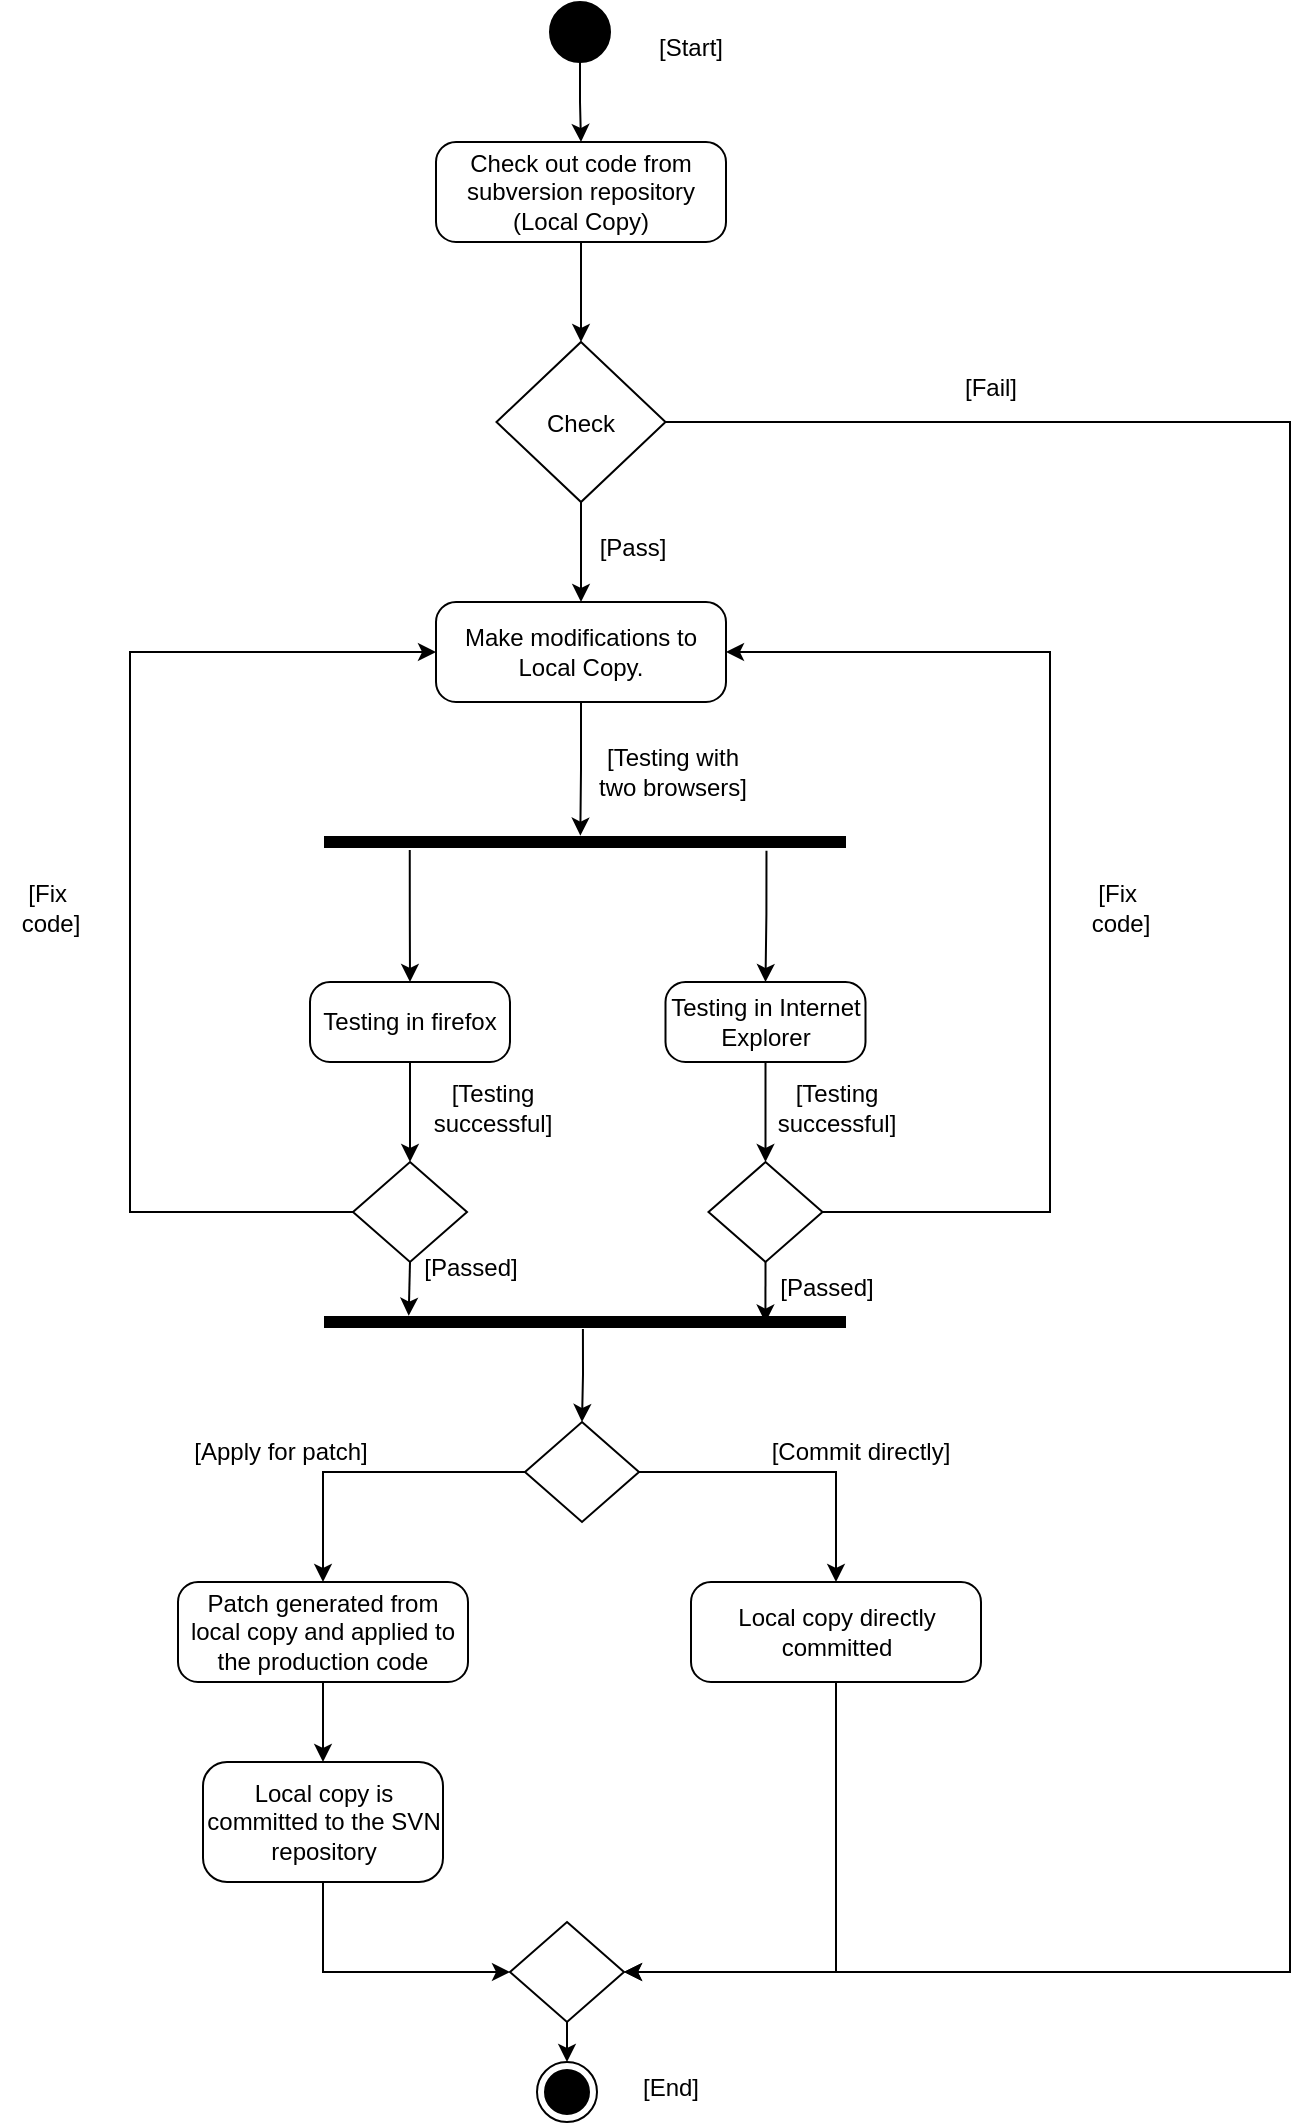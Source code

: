 <mxfile version="21.7.4" type="device">
  <diagram name="Page-1" id="q4-7EdERtzaaBAJr_h7L">
    <mxGraphModel dx="1290" dy="534" grid="1" gridSize="10" guides="1" tooltips="1" connect="1" arrows="1" fold="1" page="1" pageScale="1" pageWidth="850" pageHeight="1100" math="0" shadow="0">
      <root>
        <mxCell id="0" />
        <mxCell id="1" parent="0" />
        <mxCell id="dhGN3CkbmepI_wkKh3qd-14" style="edgeStyle=orthogonalEdgeStyle;rounded=0;orthogonalLoop=1;jettySize=auto;html=1;exitX=0.5;exitY=1;exitDx=0;exitDy=0;entryX=0.5;entryY=0;entryDx=0;entryDy=0;" parent="1" source="dhGN3CkbmepI_wkKh3qd-8" target="dhGN3CkbmepI_wkKh3qd-13" edge="1">
          <mxGeometry relative="1" as="geometry" />
        </mxCell>
        <mxCell id="dhGN3CkbmepI_wkKh3qd-8" value="Check out code from subversion repository (Local Copy)" style="html=1;dashed=0;rounded=1;absoluteArcSize=1;arcSize=20;verticalAlign=middle;align=center;whiteSpace=wrap;" parent="1" vertex="1">
          <mxGeometry x="353" y="90" width="145" height="50" as="geometry" />
        </mxCell>
        <mxCell id="dhGN3CkbmepI_wkKh3qd-12" style="edgeStyle=orthogonalEdgeStyle;rounded=0;orthogonalLoop=1;jettySize=auto;html=1;exitX=0.5;exitY=1;exitDx=0;exitDy=0;entryX=0.5;entryY=0;entryDx=0;entryDy=0;" parent="1" source="dhGN3CkbmepI_wkKh3qd-11" target="dhGN3CkbmepI_wkKh3qd-8" edge="1">
          <mxGeometry relative="1" as="geometry" />
        </mxCell>
        <mxCell id="dhGN3CkbmepI_wkKh3qd-11" value="" style="ellipse;fillColor=strokeColor;html=1;" parent="1" vertex="1">
          <mxGeometry x="410" y="20" width="30" height="30" as="geometry" />
        </mxCell>
        <mxCell id="dhGN3CkbmepI_wkKh3qd-16" style="edgeStyle=orthogonalEdgeStyle;rounded=0;orthogonalLoop=1;jettySize=auto;html=1;exitX=0.5;exitY=1;exitDx=0;exitDy=0;entryX=0.5;entryY=0;entryDx=0;entryDy=0;" parent="1" source="dhGN3CkbmepI_wkKh3qd-13" target="dhGN3CkbmepI_wkKh3qd-15" edge="1">
          <mxGeometry relative="1" as="geometry" />
        </mxCell>
        <mxCell id="dhGN3CkbmepI_wkKh3qd-50" style="edgeStyle=orthogonalEdgeStyle;rounded=0;orthogonalLoop=1;jettySize=auto;html=1;exitX=1;exitY=0.5;exitDx=0;exitDy=0;entryX=1;entryY=0.5;entryDx=0;entryDy=0;" parent="1" source="dhGN3CkbmepI_wkKh3qd-13" target="dhGN3CkbmepI_wkKh3qd-46" edge="1">
          <mxGeometry relative="1" as="geometry">
            <mxPoint x="750.75" y="230.0" as="sourcePoint" />
            <mxPoint x="730" y="1005" as="targetPoint" />
            <Array as="points">
              <mxPoint x="780" y="230" />
              <mxPoint x="780" y="1005" />
            </Array>
          </mxGeometry>
        </mxCell>
        <mxCell id="dhGN3CkbmepI_wkKh3qd-13" value="Check" style="rhombus;" parent="1" vertex="1">
          <mxGeometry x="383.25" y="190" width="84.5" height="80" as="geometry" />
        </mxCell>
        <mxCell id="dhGN3CkbmepI_wkKh3qd-18" style="edgeStyle=orthogonalEdgeStyle;rounded=0;orthogonalLoop=1;jettySize=auto;html=1;exitX=0.5;exitY=1;exitDx=0;exitDy=0;entryX=1.135;entryY=0.491;entryDx=0;entryDy=0;entryPerimeter=0;" parent="1" source="dhGN3CkbmepI_wkKh3qd-15" target="dhGN3CkbmepI_wkKh3qd-17" edge="1">
          <mxGeometry relative="1" as="geometry" />
        </mxCell>
        <mxCell id="dhGN3CkbmepI_wkKh3qd-15" value="Make modifications to Local Copy." style="html=1;dashed=0;rounded=1;absoluteArcSize=1;arcSize=20;verticalAlign=middle;align=center;whiteSpace=wrap;" parent="1" vertex="1">
          <mxGeometry x="353" y="320" width="145" height="50" as="geometry" />
        </mxCell>
        <mxCell id="dhGN3CkbmepI_wkKh3qd-17" value="" style="html=1;points=[];perimeter=orthogonalPerimeter;fillColor=strokeColor;rotation=-90;" parent="1" vertex="1">
          <mxGeometry x="425" y="310" width="5" height="260" as="geometry" />
        </mxCell>
        <mxCell id="dhGN3CkbmepI_wkKh3qd-22" style="edgeStyle=orthogonalEdgeStyle;rounded=0;orthogonalLoop=1;jettySize=auto;html=1;exitX=-0.3;exitY=0.163;exitDx=0;exitDy=0;entryX=0.5;entryY=0;entryDx=0;entryDy=0;exitPerimeter=0;" parent="1" source="dhGN3CkbmepI_wkKh3qd-17" target="dhGN3CkbmepI_wkKh3qd-24" edge="1">
          <mxGeometry relative="1" as="geometry">
            <mxPoint x="340" y="440" as="sourcePoint" />
            <mxPoint x="340" y="507" as="targetPoint" />
          </mxGeometry>
        </mxCell>
        <mxCell id="dhGN3CkbmepI_wkKh3qd-23" style="edgeStyle=orthogonalEdgeStyle;rounded=0;orthogonalLoop=1;jettySize=auto;html=1;exitX=-0.38;exitY=0.849;exitDx=0;exitDy=0;entryX=0.5;entryY=0;entryDx=0;entryDy=0;exitPerimeter=0;" parent="1" source="dhGN3CkbmepI_wkKh3qd-17" target="dhGN3CkbmepI_wkKh3qd-25" edge="1">
          <mxGeometry relative="1" as="geometry">
            <mxPoint x="520" y="440" as="sourcePoint" />
            <mxPoint x="520" y="507" as="targetPoint" />
          </mxGeometry>
        </mxCell>
        <mxCell id="dhGN3CkbmepI_wkKh3qd-28" style="edgeStyle=orthogonalEdgeStyle;rounded=0;orthogonalLoop=1;jettySize=auto;html=1;exitX=0.5;exitY=1;exitDx=0;exitDy=0;entryX=0.5;entryY=0;entryDx=0;entryDy=0;" parent="1" source="dhGN3CkbmepI_wkKh3qd-24" target="dhGN3CkbmepI_wkKh3qd-26" edge="1">
          <mxGeometry relative="1" as="geometry" />
        </mxCell>
        <mxCell id="dhGN3CkbmepI_wkKh3qd-24" value="Testing in firefox" style="html=1;dashed=0;rounded=1;absoluteArcSize=1;arcSize=20;verticalAlign=middle;align=center;whiteSpace=wrap;" parent="1" vertex="1">
          <mxGeometry x="290" y="510" width="100" height="40" as="geometry" />
        </mxCell>
        <mxCell id="dhGN3CkbmepI_wkKh3qd-29" style="edgeStyle=orthogonalEdgeStyle;rounded=0;orthogonalLoop=1;jettySize=auto;html=1;exitX=0.5;exitY=1;exitDx=0;exitDy=0;entryX=0.5;entryY=0;entryDx=0;entryDy=0;" parent="1" source="dhGN3CkbmepI_wkKh3qd-25" target="dhGN3CkbmepI_wkKh3qd-27" edge="1">
          <mxGeometry relative="1" as="geometry" />
        </mxCell>
        <mxCell id="dhGN3CkbmepI_wkKh3qd-25" value="Testing in Internet Explorer" style="html=1;dashed=0;rounded=1;absoluteArcSize=1;arcSize=20;verticalAlign=middle;align=center;whiteSpace=wrap;" parent="1" vertex="1">
          <mxGeometry x="467.75" y="510" width="100" height="40" as="geometry" />
        </mxCell>
        <mxCell id="dhGN3CkbmepI_wkKh3qd-30" style="edgeStyle=orthogonalEdgeStyle;rounded=0;orthogonalLoop=1;jettySize=auto;html=1;exitX=0;exitY=0.5;exitDx=0;exitDy=0;entryX=0;entryY=0.5;entryDx=0;entryDy=0;" parent="1" source="dhGN3CkbmepI_wkKh3qd-26" target="dhGN3CkbmepI_wkKh3qd-15" edge="1">
          <mxGeometry relative="1" as="geometry">
            <Array as="points">
              <mxPoint x="200" y="625" />
              <mxPoint x="200" y="345" />
            </Array>
          </mxGeometry>
        </mxCell>
        <mxCell id="dhGN3CkbmepI_wkKh3qd-34" style="edgeStyle=orthogonalEdgeStyle;rounded=0;orthogonalLoop=1;jettySize=auto;html=1;exitX=0.5;exitY=1;exitDx=0;exitDy=0;entryX=1.129;entryY=0.161;entryDx=0;entryDy=0;entryPerimeter=0;" parent="1" source="dhGN3CkbmepI_wkKh3qd-26" target="dhGN3CkbmepI_wkKh3qd-32" edge="1">
          <mxGeometry relative="1" as="geometry" />
        </mxCell>
        <mxCell id="dhGN3CkbmepI_wkKh3qd-26" value="" style="rhombus;" parent="1" vertex="1">
          <mxGeometry x="311.5" y="600" width="57" height="50" as="geometry" />
        </mxCell>
        <mxCell id="dhGN3CkbmepI_wkKh3qd-31" style="edgeStyle=orthogonalEdgeStyle;rounded=0;orthogonalLoop=1;jettySize=auto;html=1;exitX=1;exitY=0.5;exitDx=0;exitDy=0;entryX=1;entryY=0.5;entryDx=0;entryDy=0;" parent="1" source="dhGN3CkbmepI_wkKh3qd-27" target="dhGN3CkbmepI_wkKh3qd-15" edge="1">
          <mxGeometry relative="1" as="geometry">
            <Array as="points">
              <mxPoint x="660" y="625" />
              <mxPoint x="660" y="345" />
            </Array>
          </mxGeometry>
        </mxCell>
        <mxCell id="dhGN3CkbmepI_wkKh3qd-33" style="edgeStyle=orthogonalEdgeStyle;rounded=0;orthogonalLoop=1;jettySize=auto;html=1;exitX=0.5;exitY=1;exitDx=0;exitDy=0;entryX=0.443;entryY=0.847;entryDx=0;entryDy=0;entryPerimeter=0;" parent="1" source="dhGN3CkbmepI_wkKh3qd-27" target="dhGN3CkbmepI_wkKh3qd-32" edge="1">
          <mxGeometry relative="1" as="geometry" />
        </mxCell>
        <mxCell id="dhGN3CkbmepI_wkKh3qd-27" value="" style="rhombus;" parent="1" vertex="1">
          <mxGeometry x="489.25" y="600" width="57" height="50" as="geometry" />
        </mxCell>
        <mxCell id="dhGN3CkbmepI_wkKh3qd-32" value="" style="html=1;points=[];perimeter=orthogonalPerimeter;fillColor=strokeColor;rotation=-90;" parent="1" vertex="1">
          <mxGeometry x="425" y="550" width="5" height="260" as="geometry" />
        </mxCell>
        <mxCell id="dhGN3CkbmepI_wkKh3qd-35" style="edgeStyle=orthogonalEdgeStyle;rounded=0;orthogonalLoop=1;jettySize=auto;html=1;exitX=-0.2;exitY=0.496;exitDx=0;exitDy=0;exitPerimeter=0;entryX=0.5;entryY=0;entryDx=0;entryDy=0;" parent="1" source="dhGN3CkbmepI_wkKh3qd-32" target="dhGN3CkbmepI_wkKh3qd-37" edge="1">
          <mxGeometry relative="1" as="geometry">
            <mxPoint x="424" y="710" as="sourcePoint" />
            <mxPoint x="424" y="777" as="targetPoint" />
          </mxGeometry>
        </mxCell>
        <mxCell id="dhGN3CkbmepI_wkKh3qd-40" style="edgeStyle=orthogonalEdgeStyle;rounded=0;orthogonalLoop=1;jettySize=auto;html=1;exitX=0;exitY=0.5;exitDx=0;exitDy=0;entryX=0.5;entryY=0;entryDx=0;entryDy=0;" parent="1" source="dhGN3CkbmepI_wkKh3qd-37" target="dhGN3CkbmepI_wkKh3qd-38" edge="1">
          <mxGeometry relative="1" as="geometry" />
        </mxCell>
        <mxCell id="dhGN3CkbmepI_wkKh3qd-41" style="edgeStyle=orthogonalEdgeStyle;rounded=0;orthogonalLoop=1;jettySize=auto;html=1;exitX=1;exitY=0.5;exitDx=0;exitDy=0;entryX=0.5;entryY=0;entryDx=0;entryDy=0;" parent="1" source="dhGN3CkbmepI_wkKh3qd-37" target="dhGN3CkbmepI_wkKh3qd-39" edge="1">
          <mxGeometry relative="1" as="geometry" />
        </mxCell>
        <mxCell id="dhGN3CkbmepI_wkKh3qd-37" value="" style="rhombus;" parent="1" vertex="1">
          <mxGeometry x="397.5" y="730" width="57" height="50" as="geometry" />
        </mxCell>
        <mxCell id="dhGN3CkbmepI_wkKh3qd-43" value="" style="edgeStyle=orthogonalEdgeStyle;rounded=0;orthogonalLoop=1;jettySize=auto;html=1;" parent="1" source="dhGN3CkbmepI_wkKh3qd-38" target="dhGN3CkbmepI_wkKh3qd-42" edge="1">
          <mxGeometry relative="1" as="geometry" />
        </mxCell>
        <mxCell id="dhGN3CkbmepI_wkKh3qd-38" value="Patch generated from local copy and applied to the production code" style="html=1;dashed=0;rounded=1;absoluteArcSize=1;arcSize=20;verticalAlign=middle;align=center;whiteSpace=wrap;" parent="1" vertex="1">
          <mxGeometry x="224" y="810" width="145" height="50" as="geometry" />
        </mxCell>
        <mxCell id="RNPTPmGxw5bEmGqQeSJH-1" style="edgeStyle=orthogonalEdgeStyle;rounded=0;orthogonalLoop=1;jettySize=auto;html=1;exitX=0.5;exitY=1;exitDx=0;exitDy=0;entryX=1;entryY=0.5;entryDx=0;entryDy=0;" edge="1" parent="1" source="dhGN3CkbmepI_wkKh3qd-39" target="dhGN3CkbmepI_wkKh3qd-46">
          <mxGeometry relative="1" as="geometry" />
        </mxCell>
        <mxCell id="dhGN3CkbmepI_wkKh3qd-39" value="Local copy directly committed" style="html=1;dashed=0;rounded=1;absoluteArcSize=1;arcSize=20;verticalAlign=middle;align=center;whiteSpace=wrap;" parent="1" vertex="1">
          <mxGeometry x="480.5" y="810" width="145" height="50" as="geometry" />
        </mxCell>
        <mxCell id="dhGN3CkbmepI_wkKh3qd-47" style="edgeStyle=orthogonalEdgeStyle;rounded=0;orthogonalLoop=1;jettySize=auto;html=1;exitX=0.5;exitY=1;exitDx=0;exitDy=0;entryX=0;entryY=0.5;entryDx=0;entryDy=0;" parent="1" source="dhGN3CkbmepI_wkKh3qd-42" target="dhGN3CkbmepI_wkKh3qd-46" edge="1">
          <mxGeometry relative="1" as="geometry" />
        </mxCell>
        <mxCell id="dhGN3CkbmepI_wkKh3qd-42" value="Local copy is committed to the SVN repository" style="whiteSpace=wrap;html=1;dashed=0;rounded=1;arcSize=20;" parent="1" vertex="1">
          <mxGeometry x="236.5" y="900" width="120" height="60" as="geometry" />
        </mxCell>
        <mxCell id="dhGN3CkbmepI_wkKh3qd-49" style="edgeStyle=orthogonalEdgeStyle;rounded=0;orthogonalLoop=1;jettySize=auto;html=1;exitX=0.5;exitY=1;exitDx=0;exitDy=0;entryX=0.5;entryY=0;entryDx=0;entryDy=0;" parent="1" source="dhGN3CkbmepI_wkKh3qd-46" target="dhGN3CkbmepI_wkKh3qd-48" edge="1">
          <mxGeometry relative="1" as="geometry" />
        </mxCell>
        <mxCell id="dhGN3CkbmepI_wkKh3qd-46" value="" style="rhombus;" parent="1" vertex="1">
          <mxGeometry x="390" y="980" width="57" height="50" as="geometry" />
        </mxCell>
        <mxCell id="dhGN3CkbmepI_wkKh3qd-48" value="" style="ellipse;html=1;shape=endState;fillColor=strokeColor;" parent="1" vertex="1">
          <mxGeometry x="403.5" y="1050" width="30" height="30" as="geometry" />
        </mxCell>
        <mxCell id="dhGN3CkbmepI_wkKh3qd-51" value="[Start]" style="text;html=1;align=center;verticalAlign=middle;resizable=0;points=[];autosize=1;strokeColor=none;fillColor=none;" parent="1" vertex="1">
          <mxGeometry x="450" y="28" width="60" height="30" as="geometry" />
        </mxCell>
        <mxCell id="dhGN3CkbmepI_wkKh3qd-52" value="[Fail]" style="text;html=1;align=center;verticalAlign=middle;resizable=0;points=[];autosize=1;strokeColor=none;fillColor=none;" parent="1" vertex="1">
          <mxGeometry x="605" y="198" width="50" height="30" as="geometry" />
        </mxCell>
        <mxCell id="dhGN3CkbmepI_wkKh3qd-53" value="[Pass]" style="text;html=1;align=center;verticalAlign=middle;resizable=0;points=[];autosize=1;strokeColor=none;fillColor=none;" parent="1" vertex="1">
          <mxGeometry x="420.5" y="278" width="60" height="30" as="geometry" />
        </mxCell>
        <mxCell id="dhGN3CkbmepI_wkKh3qd-54" value="[Testing with &lt;br&gt;two browsers]" style="text;html=1;align=center;verticalAlign=middle;resizable=0;points=[];autosize=1;strokeColor=none;fillColor=none;" parent="1" vertex="1">
          <mxGeometry x="420.5" y="385" width="100" height="40" as="geometry" />
        </mxCell>
        <mxCell id="dhGN3CkbmepI_wkKh3qd-55" value="[Fix&amp;nbsp;&lt;br&gt;code]" style="text;html=1;align=center;verticalAlign=middle;resizable=0;points=[];autosize=1;strokeColor=none;fillColor=none;" parent="1" vertex="1">
          <mxGeometry x="135" y="453" width="50" height="40" as="geometry" />
        </mxCell>
        <mxCell id="dhGN3CkbmepI_wkKh3qd-56" value="[Fix&amp;nbsp;&lt;br&gt;code]" style="text;html=1;align=center;verticalAlign=middle;resizable=0;points=[];autosize=1;strokeColor=none;fillColor=none;" parent="1" vertex="1">
          <mxGeometry x="670" y="453" width="50" height="40" as="geometry" />
        </mxCell>
        <mxCell id="dhGN3CkbmepI_wkKh3qd-57" value="[Testing &lt;br&gt;successful]" style="text;html=1;align=center;verticalAlign=middle;resizable=0;points=[];autosize=1;strokeColor=none;fillColor=none;" parent="1" vertex="1">
          <mxGeometry x="340.5" y="553" width="80" height="40" as="geometry" />
        </mxCell>
        <mxCell id="dhGN3CkbmepI_wkKh3qd-58" value="[Testing &lt;br&gt;successful]" style="text;html=1;align=center;verticalAlign=middle;resizable=0;points=[];autosize=1;strokeColor=none;fillColor=none;" parent="1" vertex="1">
          <mxGeometry x="513" y="553" width="80" height="40" as="geometry" />
        </mxCell>
        <mxCell id="dhGN3CkbmepI_wkKh3qd-59" value="[Passed]" style="text;html=1;align=center;verticalAlign=middle;resizable=0;points=[];autosize=1;strokeColor=none;fillColor=none;" parent="1" vertex="1">
          <mxGeometry x="335" y="638" width="70" height="30" as="geometry" />
        </mxCell>
        <mxCell id="dhGN3CkbmepI_wkKh3qd-60" value="[Passed]" style="text;html=1;align=center;verticalAlign=middle;resizable=0;points=[];autosize=1;strokeColor=none;fillColor=none;" parent="1" vertex="1">
          <mxGeometry x="513" y="648" width="70" height="30" as="geometry" />
        </mxCell>
        <mxCell id="dhGN3CkbmepI_wkKh3qd-61" value="[Apply for patch]" style="text;html=1;align=center;verticalAlign=middle;resizable=0;points=[];autosize=1;strokeColor=none;fillColor=none;" parent="1" vertex="1">
          <mxGeometry x="220" y="730" width="110" height="30" as="geometry" />
        </mxCell>
        <mxCell id="dhGN3CkbmepI_wkKh3qd-62" value="[Commit directly]" style="text;html=1;align=center;verticalAlign=middle;resizable=0;points=[];autosize=1;strokeColor=none;fillColor=none;" parent="1" vertex="1">
          <mxGeometry x="510" y="730" width="110" height="30" as="geometry" />
        </mxCell>
        <mxCell id="dhGN3CkbmepI_wkKh3qd-63" value="[End]" style="text;html=1;align=center;verticalAlign=middle;resizable=0;points=[];autosize=1;strokeColor=none;fillColor=none;" parent="1" vertex="1">
          <mxGeometry x="445" y="1048" width="50" height="30" as="geometry" />
        </mxCell>
      </root>
    </mxGraphModel>
  </diagram>
</mxfile>
